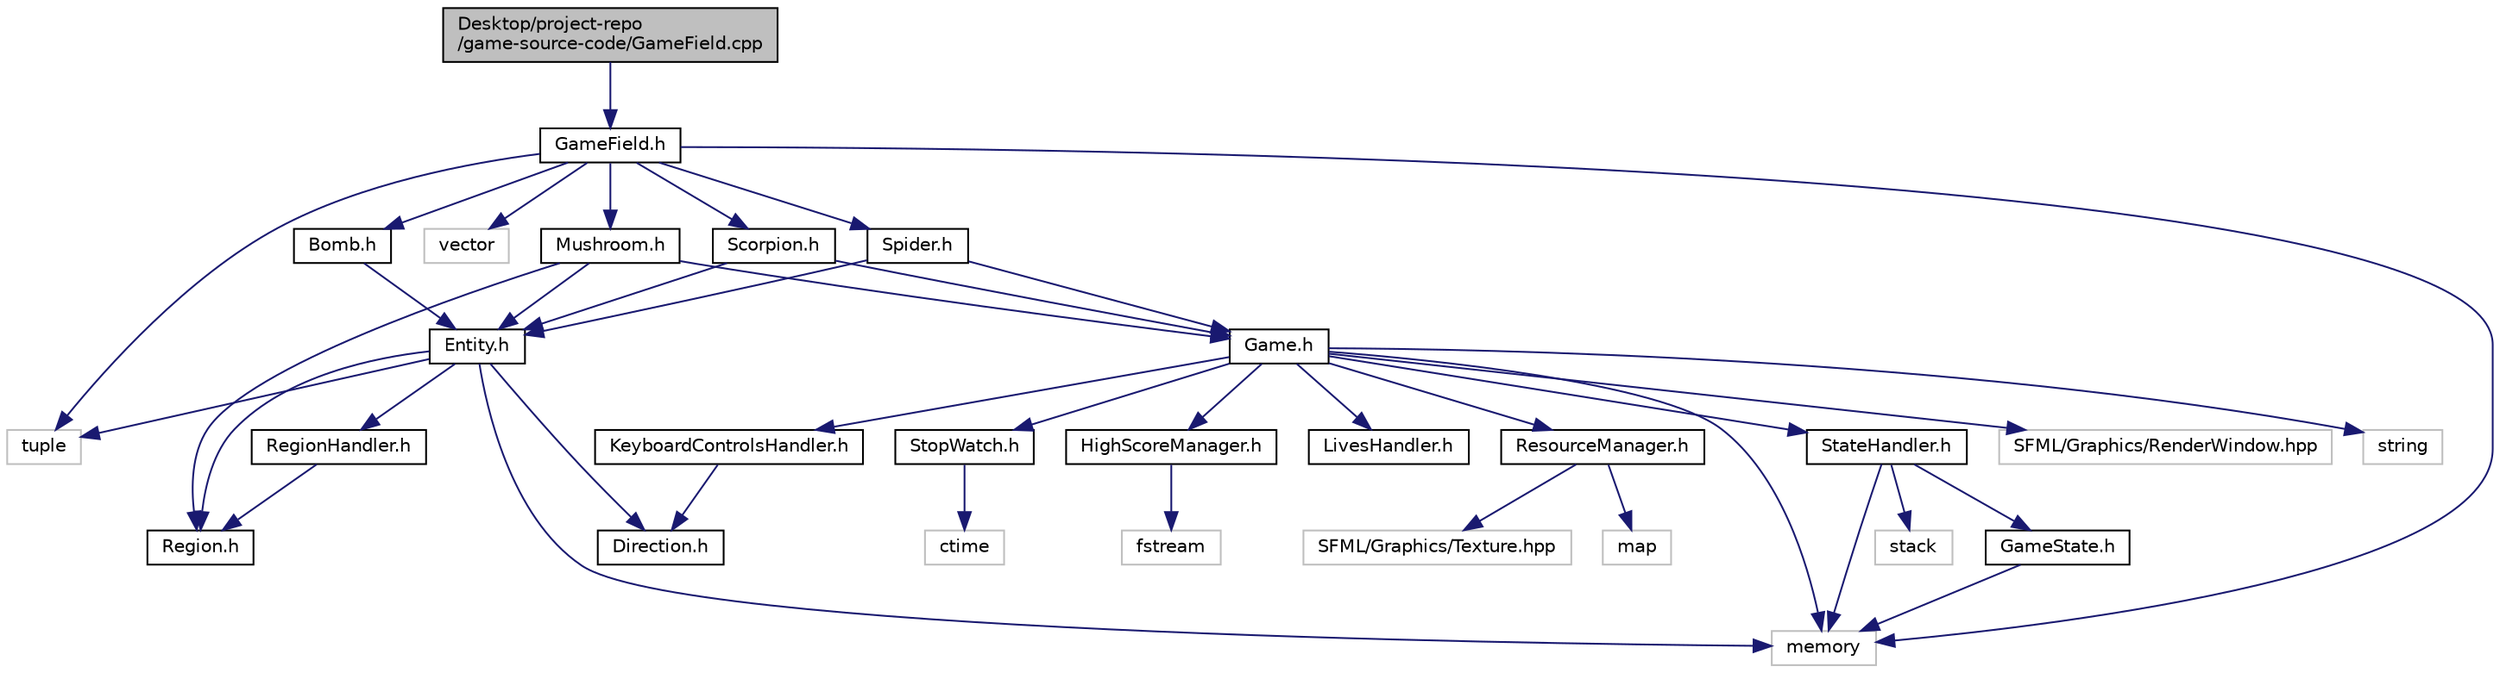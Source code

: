 digraph "Desktop/project-repo/game-source-code/GameField.cpp"
{
  edge [fontname="Helvetica",fontsize="10",labelfontname="Helvetica",labelfontsize="10"];
  node [fontname="Helvetica",fontsize="10",shape=record];
  Node0 [label="Desktop/project-repo\l/game-source-code/GameField.cpp",height=0.2,width=0.4,color="black", fillcolor="grey75", style="filled", fontcolor="black"];
  Node0 -> Node1 [color="midnightblue",fontsize="10",style="solid",fontname="Helvetica"];
  Node1 [label="GameField.h",height=0.2,width=0.4,color="black", fillcolor="white", style="filled",URL="$_game_field_8h.html",tooltip="Object which creates the data containers that contain all objects of the playing field that is neithe..."];
  Node1 -> Node2 [color="midnightblue",fontsize="10",style="solid",fontname="Helvetica"];
  Node2 [label="memory",height=0.2,width=0.4,color="grey75", fillcolor="white", style="filled"];
  Node1 -> Node3 [color="midnightblue",fontsize="10",style="solid",fontname="Helvetica"];
  Node3 [label="tuple",height=0.2,width=0.4,color="grey75", fillcolor="white", style="filled"];
  Node1 -> Node4 [color="midnightblue",fontsize="10",style="solid",fontname="Helvetica"];
  Node4 [label="vector",height=0.2,width=0.4,color="grey75", fillcolor="white", style="filled"];
  Node1 -> Node5 [color="midnightblue",fontsize="10",style="solid",fontname="Helvetica"];
  Node5 [label="Bomb.h",height=0.2,width=0.4,color="black", fillcolor="white", style="filled",URL="$_bomb_8h.html",tooltip="Bomb objects, inherits from Entity. Bombs explode when shot by a bullet and destroy all non-Turret En..."];
  Node5 -> Node6 [color="midnightblue",fontsize="10",style="solid",fontname="Helvetica"];
  Node6 [label="Entity.h",height=0.2,width=0.4,color="black", fillcolor="white", style="filled",URL="$_entity_8h.html",tooltip="Parent class from which all Entity objects inherit. "];
  Node6 -> Node2 [color="midnightblue",fontsize="10",style="solid",fontname="Helvetica"];
  Node6 -> Node3 [color="midnightblue",fontsize="10",style="solid",fontname="Helvetica"];
  Node6 -> Node7 [color="midnightblue",fontsize="10",style="solid",fontname="Helvetica"];
  Node7 [label="Direction.h",height=0.2,width=0.4,color="black", fillcolor="white", style="filled",URL="$_direction_8h.html",tooltip="Scoped Enumeration to define states of movement. "];
  Node6 -> Node8 [color="midnightblue",fontsize="10",style="solid",fontname="Helvetica"];
  Node8 [label="Region.h",height=0.2,width=0.4,color="black", fillcolor="white", style="filled",URL="$_region_8h.html"];
  Node6 -> Node9 [color="midnightblue",fontsize="10",style="solid",fontname="Helvetica"];
  Node9 [label="RegionHandler.h",height=0.2,width=0.4,color="black", fillcolor="white", style="filled",URL="$_region_handler_8h.html",tooltip="Takes in the center x and y position of an Entity object and determines which region and subregion th..."];
  Node9 -> Node8 [color="midnightblue",fontsize="10",style="solid",fontname="Helvetica"];
  Node1 -> Node10 [color="midnightblue",fontsize="10",style="solid",fontname="Helvetica"];
  Node10 [label="Mushroom.h",height=0.2,width=0.4,color="black", fillcolor="white", style="filled",URL="$_mushroom_8h.html",tooltip="Mushroom objects, inherits from Entity. Mushrooms have four lives, decreasing whenever a Bullet objec..."];
  Node10 -> Node6 [color="midnightblue",fontsize="10",style="solid",fontname="Helvetica"];
  Node10 -> Node11 [color="midnightblue",fontsize="10",style="solid",fontname="Helvetica"];
  Node11 [label="Game.h",height=0.2,width=0.4,color="black", fillcolor="white", style="filled",URL="$_game_8h.html",tooltip="Struct containing objects of the Data layer that must be globally accessable for a particular instanc..."];
  Node11 -> Node12 [color="midnightblue",fontsize="10",style="solid",fontname="Helvetica"];
  Node12 [label="SFML/Graphics/RenderWindow.hpp",height=0.2,width=0.4,color="grey75", fillcolor="white", style="filled"];
  Node11 -> Node2 [color="midnightblue",fontsize="10",style="solid",fontname="Helvetica"];
  Node11 -> Node13 [color="midnightblue",fontsize="10",style="solid",fontname="Helvetica"];
  Node13 [label="string",height=0.2,width=0.4,color="grey75", fillcolor="white", style="filled"];
  Node11 -> Node14 [color="midnightblue",fontsize="10",style="solid",fontname="Helvetica"];
  Node14 [label="HighScoreManager.h",height=0.2,width=0.4,color="black", fillcolor="white", style="filled",URL="$_high_score_manager_8h.html",tooltip="Empty class used as an exception for when the highscore file cannot be opened. "];
  Node14 -> Node15 [color="midnightblue",fontsize="10",style="solid",fontname="Helvetica"];
  Node15 [label="fstream",height=0.2,width=0.4,color="grey75", fillcolor="white", style="filled"];
  Node11 -> Node16 [color="midnightblue",fontsize="10",style="solid",fontname="Helvetica"];
  Node16 [label="KeyboardControlsHandler.h",height=0.2,width=0.4,color="black", fillcolor="white", style="filled",URL="$_keyboard_controls_handler_8h.html",tooltip="Stores the Direction of Turret object&#39;s movement and current shooting state (whether the user is atte..."];
  Node16 -> Node7 [color="midnightblue",fontsize="10",style="solid",fontname="Helvetica"];
  Node11 -> Node17 [color="midnightblue",fontsize="10",style="solid",fontname="Helvetica"];
  Node17 [label="LivesHandler.h",height=0.2,width=0.4,color="black", fillcolor="white", style="filled",URL="$_lives_handler_8h.html",tooltip="Manages the number of lives that the player has remaining. Part of Data layer, so that the number of ..."];
  Node11 -> Node18 [color="midnightblue",fontsize="10",style="solid",fontname="Helvetica"];
  Node18 [label="ResourceManager.h",height=0.2,width=0.4,color="black", fillcolor="white", style="filled",URL="$_resource_manager_8h.html",tooltip="Empty class used to throw an exception when a texture file is not found. "];
  Node18 -> Node19 [color="midnightblue",fontsize="10",style="solid",fontname="Helvetica"];
  Node19 [label="SFML/Graphics/Texture.hpp",height=0.2,width=0.4,color="grey75", fillcolor="white", style="filled"];
  Node18 -> Node20 [color="midnightblue",fontsize="10",style="solid",fontname="Helvetica"];
  Node20 [label="map",height=0.2,width=0.4,color="grey75", fillcolor="white", style="filled"];
  Node11 -> Node21 [color="midnightblue",fontsize="10",style="solid",fontname="Helvetica"];
  Node21 [label="StateHandler.h",height=0.2,width=0.4,color="black", fillcolor="white", style="filled",URL="$_state_handler_8h.html",tooltip="Handles different GameState instances, or states of the game. Has ability to track the addition..."];
  Node21 -> Node2 [color="midnightblue",fontsize="10",style="solid",fontname="Helvetica"];
  Node21 -> Node22 [color="midnightblue",fontsize="10",style="solid",fontname="Helvetica"];
  Node22 [label="stack",height=0.2,width=0.4,color="grey75", fillcolor="white", style="filled"];
  Node21 -> Node23 [color="midnightblue",fontsize="10",style="solid",fontname="Helvetica"];
  Node23 [label="GameState.h",height=0.2,width=0.4,color="black", fillcolor="white", style="filled",URL="$_game_state_8h.html",tooltip="Interface class for all Game Engine layer related operations. Polymorphic in nature. Describes the state that the game is in. Game loop given in Game::Run() calls the following functions from the active GameState, i.e. All GameState derived classes form different versions of the game loop. "];
  Node23 -> Node2 [color="midnightblue",fontsize="10",style="solid",fontname="Helvetica"];
  Node11 -> Node24 [color="midnightblue",fontsize="10",style="solid",fontname="Helvetica"];
  Node24 [label="StopWatch.h",height=0.2,width=0.4,color="black", fillcolor="white", style="filled",URL="$_stop_watch_8h.html",tooltip="Timer object. Provides alternative to sf::Clock object. "];
  Node24 -> Node25 [color="midnightblue",fontsize="10",style="solid",fontname="Helvetica"];
  Node25 [label="ctime",height=0.2,width=0.4,color="grey75", fillcolor="white", style="filled"];
  Node10 -> Node8 [color="midnightblue",fontsize="10",style="solid",fontname="Helvetica"];
  Node1 -> Node26 [color="midnightblue",fontsize="10",style="solid",fontname="Helvetica"];
  Node26 [label="Scorpion.h",height=0.2,width=0.4,color="black", fillcolor="white", style="filled",URL="$_scorpion_8h.html",tooltip="Scorpion objects, inherits from Entity. Scorpions poison mushrooms upon collision, as defined in CollisionHandler. "];
  Node26 -> Node6 [color="midnightblue",fontsize="10",style="solid",fontname="Helvetica"];
  Node26 -> Node11 [color="midnightblue",fontsize="10",style="solid",fontname="Helvetica"];
  Node1 -> Node27 [color="midnightblue",fontsize="10",style="solid",fontname="Helvetica"];
  Node27 [label="Spider.h",height=0.2,width=0.4,color="black", fillcolor="white", style="filled",URL="$_spider_8h.html",tooltip="Spider objects, inherits from Entity. Spiders bite mushrooms upon collision, causing a chance of deat..."];
  Node27 -> Node6 [color="midnightblue",fontsize="10",style="solid",fontname="Helvetica"];
  Node27 -> Node11 [color="midnightblue",fontsize="10",style="solid",fontname="Helvetica"];
}
